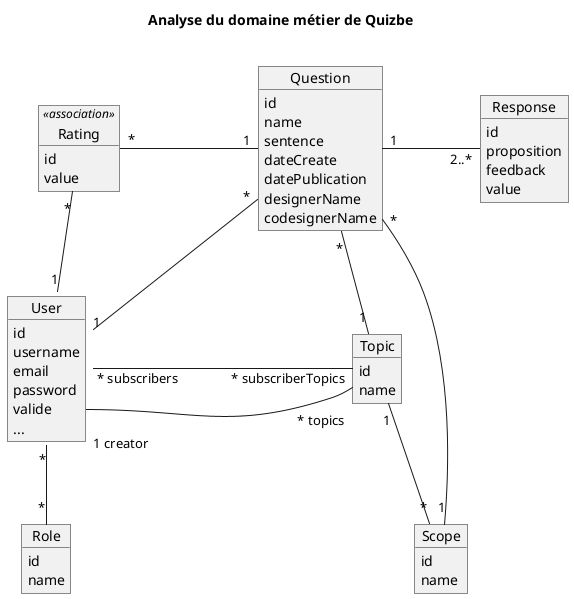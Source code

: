 @startuml
' https://plantuml.com/fr/class-diagram
title Analyse du domaine métier de Quizbe\n

Object Scope {
id
name
}

Object Topic {
id
name
}

Object Response {
id
proposition
feedback
value
}

Object Rating <<association>>{
id
value
}

Object Question{
id
name
sentence
dateCreate
datePublication
designerName
codesignerName
}

Object User{
id
username
email
password
valide
...
}

Object Role {
id
name
}

User "*" -- "*" Role:"\t\t\t\t"
User " * subscribers" - " * subscriberTopics" Topic:"\t\t\t\t\t\t\t\t"
User::valide "\n1 creator" - "\n * topics" Topic:"\t\t\t\t"
Question "1" - "2..*" Response:"\t\t"
Question "*" -- "1" Scope
Question "*" -- "1" Topic
Question "*" -- "1" User
Rating "*" - "1" Question:"\t\t\t"
Rating "*" -- "1" User
Topic "1" -- "*" Scope

@enduml
